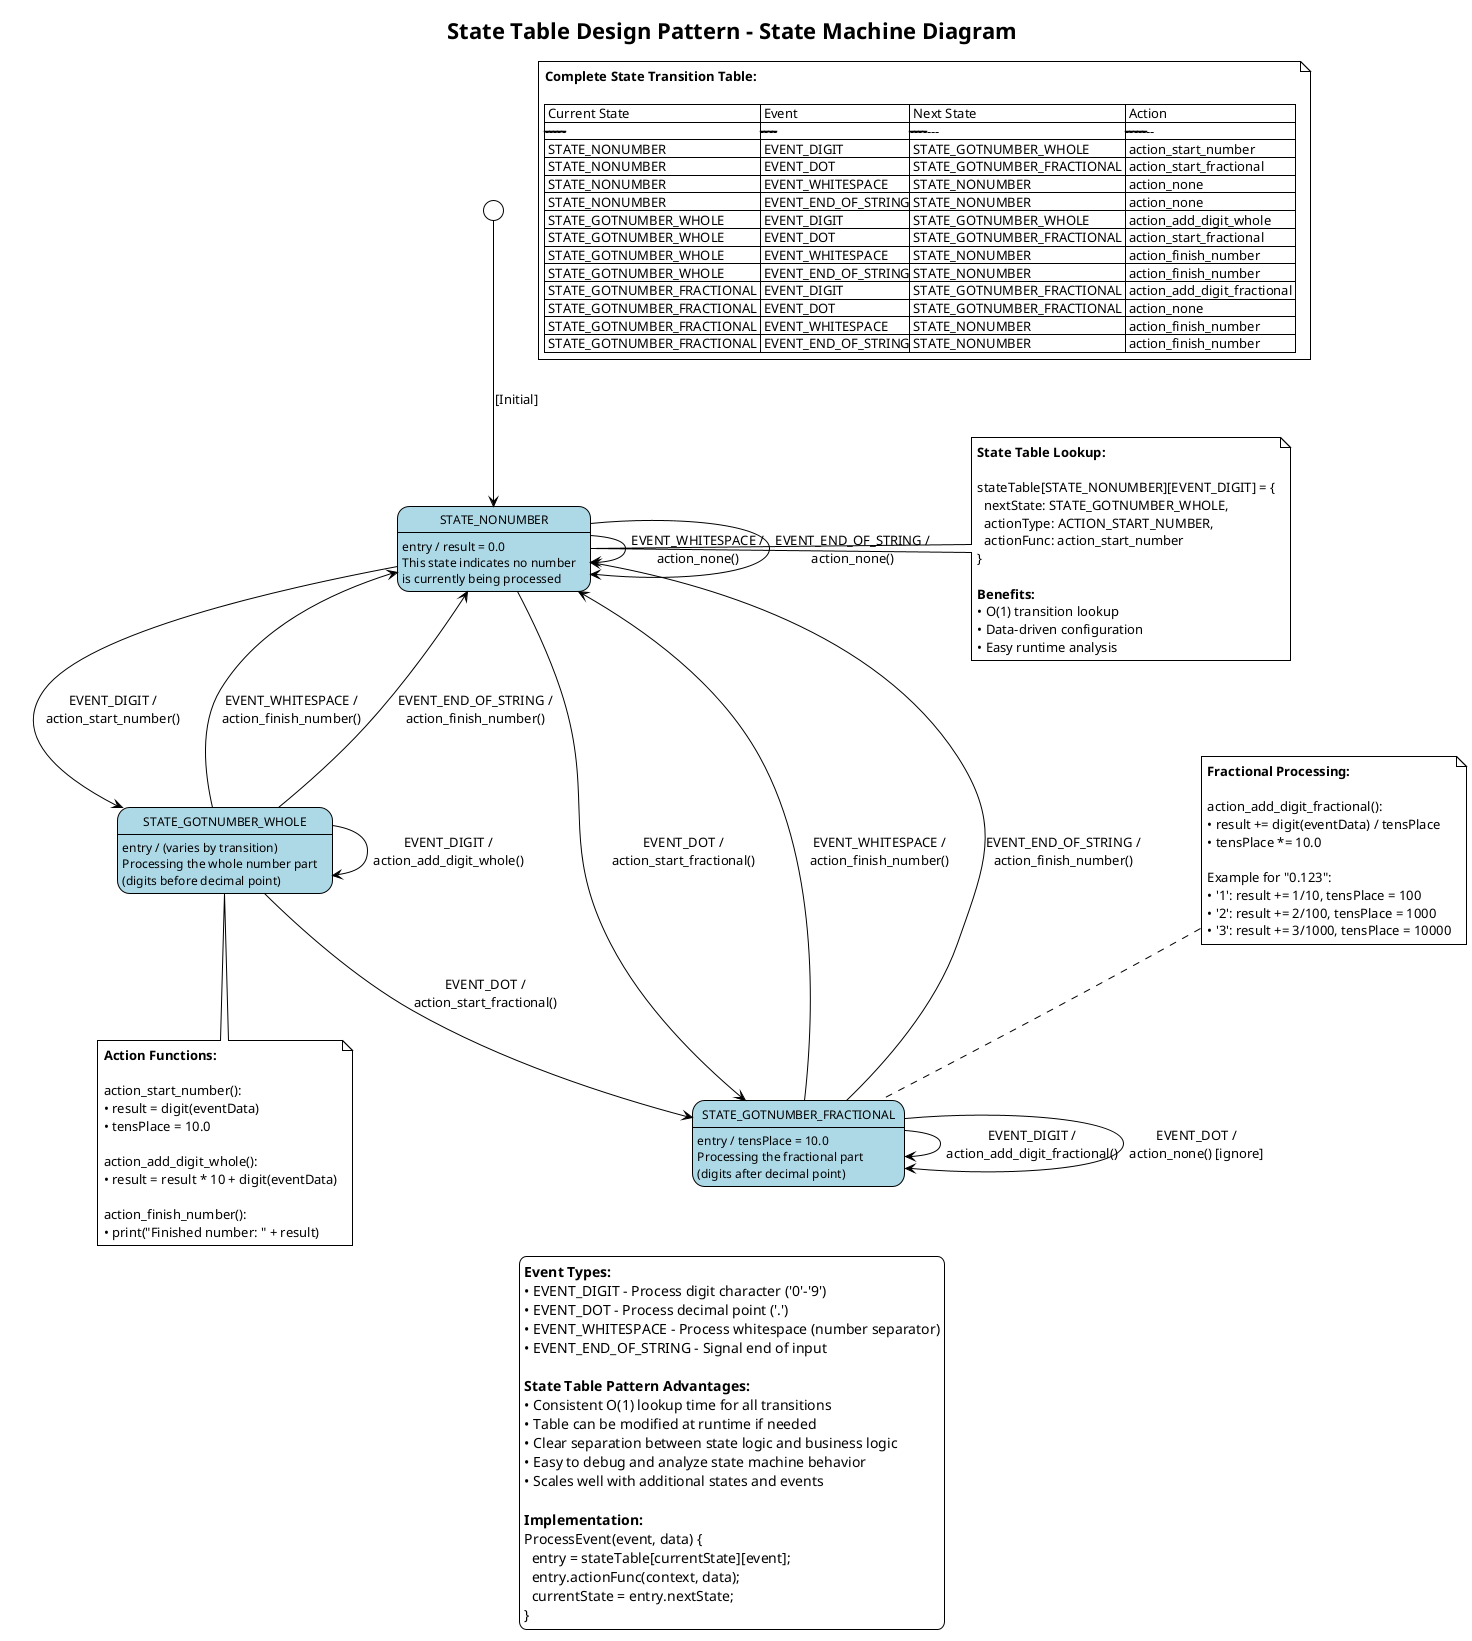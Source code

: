@startuml StateTablePattern_StateDiagram

!theme plain
title State Table Design Pattern - State Machine Diagram

' Styling
skinparam state {
    BackgroundColor LightBlue
    BorderColor Black
    FontSize 12
}

' Initial state
[*] --> STATE_NONUMBER : [Initial]

' Main states
state STATE_NONUMBER {
    STATE_NONUMBER : entry / result = 0.0
    STATE_NONUMBER : This state indicates no number\nis currently being processed
}

state STATE_GOTNUMBER_WHOLE {
    STATE_GOTNUMBER_WHOLE : entry / (varies by transition)
    STATE_GOTNUMBER_WHOLE : Processing the whole number part\n(digits before decimal point)
}

state STATE_GOTNUMBER_FRACTIONAL {
    STATE_GOTNUMBER_FRACTIONAL : entry / tensPlace = 10.0
    STATE_GOTNUMBER_FRACTIONAL : Processing the fractional part\n(digits after decimal point)
}

' Transitions from STATE_NONUMBER
STATE_NONUMBER --> STATE_GOTNUMBER_WHOLE : EVENT_DIGIT /\naction_start_number()
STATE_NONUMBER --> STATE_GOTNUMBER_FRACTIONAL : EVENT_DOT /\naction_start_fractional()
STATE_NONUMBER --> STATE_NONUMBER : EVENT_WHITESPACE /\naction_none()
STATE_NONUMBER --> STATE_NONUMBER : EVENT_END_OF_STRING /\naction_none()

' Transitions from STATE_GOTNUMBER_WHOLE
STATE_GOTNUMBER_WHOLE --> STATE_GOTNUMBER_WHOLE : EVENT_DIGIT /\naction_add_digit_whole()
STATE_GOTNUMBER_WHOLE --> STATE_GOTNUMBER_FRACTIONAL : EVENT_DOT /\naction_start_fractional()
STATE_GOTNUMBER_WHOLE --> STATE_NONUMBER : EVENT_WHITESPACE /\naction_finish_number()
STATE_GOTNUMBER_WHOLE --> STATE_NONUMBER : EVENT_END_OF_STRING /\naction_finish_number()

' Transitions from STATE_GOTNUMBER_FRACTIONAL
STATE_GOTNUMBER_FRACTIONAL --> STATE_GOTNUMBER_FRACTIONAL : EVENT_DIGIT /\naction_add_digit_fractional()
STATE_GOTNUMBER_FRACTIONAL --> STATE_GOTNUMBER_FRACTIONAL : EVENT_DOT /\naction_none() [ignore]
STATE_GOTNUMBER_FRACTIONAL --> STATE_NONUMBER : EVENT_WHITESPACE /\naction_finish_number()
STATE_GOTNUMBER_FRACTIONAL --> STATE_NONUMBER : EVENT_END_OF_STRING /\naction_finish_number()

' Notes explaining the pattern
note right of STATE_NONUMBER
  <b>State Table Lookup:</b>
  
  stateTable[STATE_NONUMBER][EVENT_DIGIT] = {
    nextState: STATE_GOTNUMBER_WHOLE,
    actionType: ACTION_START_NUMBER,
    actionFunc: action_start_number
  }
  
  <b>Benefits:</b>
  • O(1) transition lookup
  • Data-driven configuration
  • Easy runtime analysis
end note

note bottom of STATE_GOTNUMBER_WHOLE
  <b>Action Functions:</b>
  
  action_start_number():
  • result = digit(eventData)
  • tensPlace = 10.0
  
  action_add_digit_whole():
  • result = result * 10 + digit(eventData)
  
  action_finish_number():
  • print("Finished number: " + result)
end note

note top of STATE_GOTNUMBER_FRACTIONAL
  <b>Fractional Processing:</b>
  
  action_add_digit_fractional():
  • result += digit(eventData) / tensPlace
  • tensPlace *= 10.0
  
  Example for "0.123":
  • '1': result += 1/10, tensPlace = 100
  • '2': result += 2/100, tensPlace = 1000
  • '3': result += 3/1000, tensPlace = 10000
end note

' State table visualization
note as StateTableNote
  <b>Complete State Transition Table:</b>
  
  | Current State           | Event              | Next State              | Action                    |
  |-------------------------|--------------------|-----------------------|---------------------------|
  | STATE_NONUMBER         | EVENT_DIGIT        | STATE_GOTNUMBER_WHOLE   | action_start_number       |
  | STATE_NONUMBER         | EVENT_DOT          | STATE_GOTNUMBER_FRACTIONAL | action_start_fractional |
  | STATE_NONUMBER         | EVENT_WHITESPACE   | STATE_NONUMBER         | action_none               |
  | STATE_NONUMBER         | EVENT_END_OF_STRING| STATE_NONUMBER         | action_none               |
  | STATE_GOTNUMBER_WHOLE  | EVENT_DIGIT        | STATE_GOTNUMBER_WHOLE   | action_add_digit_whole    |
  | STATE_GOTNUMBER_WHOLE  | EVENT_DOT          | STATE_GOTNUMBER_FRACTIONAL | action_start_fractional |
  | STATE_GOTNUMBER_WHOLE  | EVENT_WHITESPACE   | STATE_NONUMBER         | action_finish_number      |
  | STATE_GOTNUMBER_WHOLE  | EVENT_END_OF_STRING| STATE_NONUMBER         | action_finish_number      |
  | STATE_GOTNUMBER_FRACTIONAL | EVENT_DIGIT    | STATE_GOTNUMBER_FRACTIONAL | action_add_digit_fractional |
  | STATE_GOTNUMBER_FRACTIONAL | EVENT_DOT      | STATE_GOTNUMBER_FRACTIONAL | action_none             |
  | STATE_GOTNUMBER_FRACTIONAL | EVENT_WHITESPACE| STATE_NONUMBER        | action_finish_number      |
  | STATE_GOTNUMBER_FRACTIONAL | EVENT_END_OF_STRING| STATE_NONUMBER     | action_finish_number      |
end note

' Legend
legend bottom
  <b>Event Types:</b>
  • EVENT_DIGIT - Process digit character ('0'-'9')
  • EVENT_DOT - Process decimal point ('.')
  • EVENT_WHITESPACE - Process whitespace (number separator)
  • EVENT_END_OF_STRING - Signal end of input
  
  <b>State Table Pattern Advantages:</b>
  • Consistent O(1) lookup time for all transitions
  • Table can be modified at runtime if needed
  • Clear separation between state logic and business logic
  • Easy to debug and analyze state machine behavior
  • Scales well with additional states and events
  
  <b>Implementation:</b>
  ProcessEvent(event, data) {
    entry = stateTable[currentState][event];
    entry.actionFunc(context, data);
    currentState = entry.nextState;
  }
endlegend

@enduml
